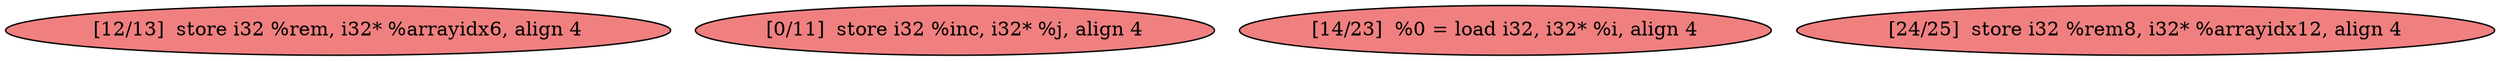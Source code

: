
digraph G {


node339 [fillcolor=lightcoral,label="[12/13]  store i32 %rem, i32* %arrayidx6, align 4",shape=ellipse,style=filled ]
node338 [fillcolor=lightcoral,label="[0/11]  store i32 %inc, i32* %j, align 4",shape=ellipse,style=filled ]
node336 [fillcolor=lightcoral,label="[14/23]  %0 = load i32, i32* %i, align 4",shape=ellipse,style=filled ]
node337 [fillcolor=lightcoral,label="[24/25]  store i32 %rem8, i32* %arrayidx12, align 4",shape=ellipse,style=filled ]



}
